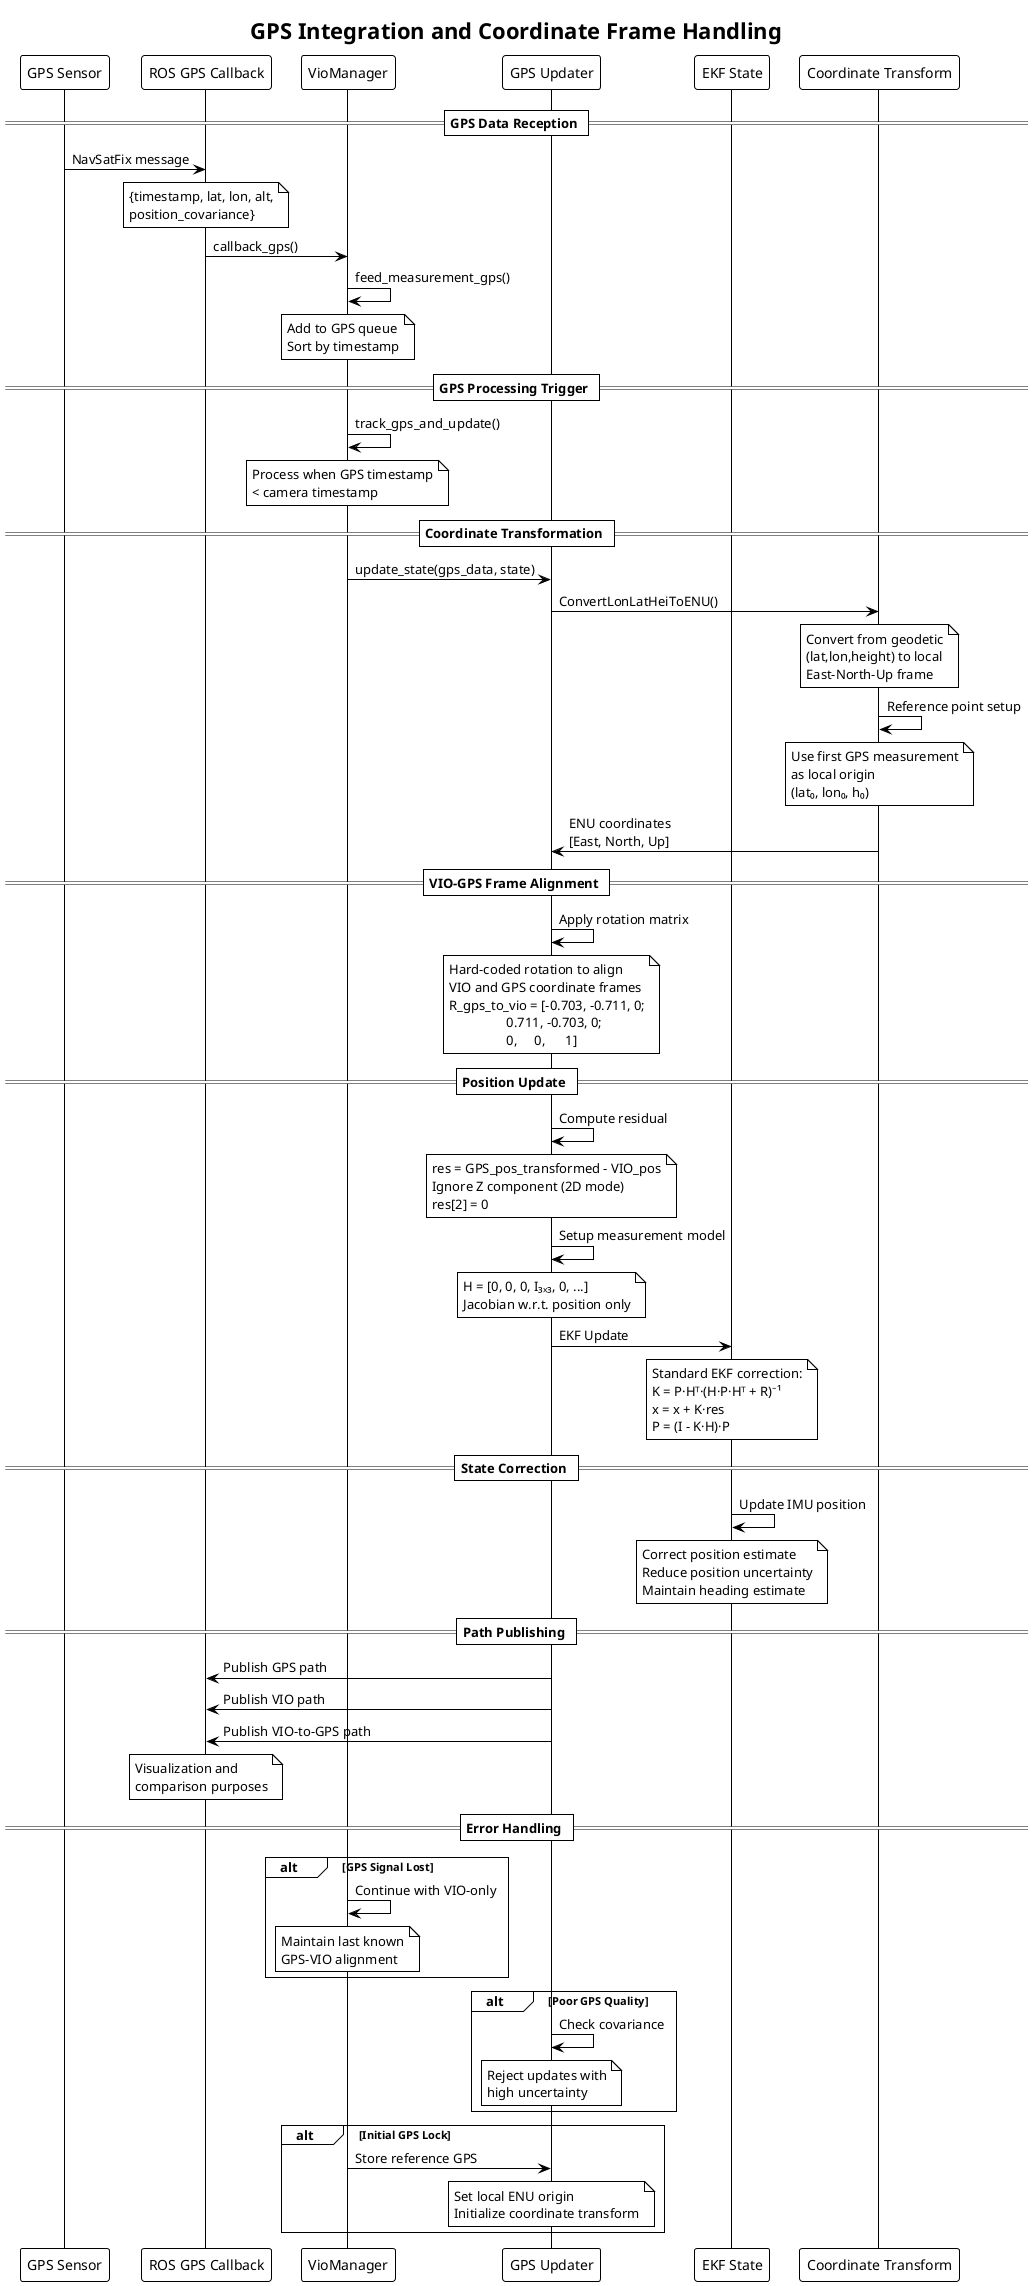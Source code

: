 @startuml gps_integration_flow
!theme plain
title GPS Integration and Coordinate Frame Handling

participant "GPS Sensor" as GPS
participant "ROS GPS Callback" as ROS
participant "VioManager" as VIO
participant "GPS Updater" as GPSUPD
participant "EKF State" as STATE
participant "Coordinate Transform" as COORD

== GPS Data Reception ==
GPS -> ROS : NavSatFix message
note over ROS : {timestamp, lat, lon, alt,\nposition_covariance}

ROS -> VIO : callback_gps()
VIO -> VIO : feed_measurement_gps()
note over VIO : Add to GPS queue\nSort by timestamp

== GPS Processing Trigger ==
VIO -> VIO : track_gps_and_update()
note over VIO : Process when GPS timestamp\n< camera timestamp

== Coordinate Transformation ==
VIO -> GPSUPD : update_state(gps_data, state)
GPSUPD -> COORD : ConvertLonLatHeiToENU()
note over COORD : Convert from geodetic\n(lat,lon,height) to local\nEast-North-Up frame

COORD -> COORD : Reference point setup
note over COORD : Use first GPS measurement\nas local origin\n(lat₀, lon₀, h₀)

COORD -> GPSUPD : ENU coordinates\n[East, North, Up]

== VIO-GPS Frame Alignment ==
GPSUPD -> GPSUPD : Apply rotation matrix
note over GPSUPD : Hard-coded rotation to align\nVIO and GPS coordinate frames\nR_gps_to_vio = [-0.703, -0.711, 0;\n                 0.711, -0.703, 0;\n                 0,     0,      1]

== Position Update ==
GPSUPD -> GPSUPD : Compute residual
note over GPSUPD : res = GPS_pos_transformed - VIO_pos\nIgnore Z component (2D mode)\nres[2] = 0

GPSUPD -> GPSUPD : Setup measurement model
note over GPSUPD : H = [0, 0, 0, I₃ₓ₃, 0, ...]\nJacobian w.r.t. position only

GPSUPD -> STATE : EKF Update
note over STATE : Standard EKF correction:\nK = P·Hᵀ·(H·P·Hᵀ + R)⁻¹\nx = x + K·res\nP = (I - K·H)·P

== State Correction ==
STATE -> STATE : Update IMU position
note over STATE : Correct position estimate\nReduce position uncertainty\nMaintain heading estimate

== Path Publishing ==
GPSUPD -> ROS : Publish GPS path
GPSUPD -> ROS : Publish VIO path  
GPSUPD -> ROS : Publish VIO-to-GPS path
note over ROS : Visualization and\ncomparison purposes

== Error Handling ==
alt GPS Signal Lost
    VIO -> VIO : Continue with VIO-only
    note over VIO : Maintain last known\nGPS-VIO alignment
end

alt Poor GPS Quality
    GPSUPD -> GPSUPD : Check covariance
    note over GPSUPD : Reject updates with\nhigh uncertainty
end

alt Initial GPS Lock
    VIO -> GPSUPD : Store reference GPS
    note over GPSUPD : Set local ENU origin\nInitialize coordinate transform
end

@enduml
